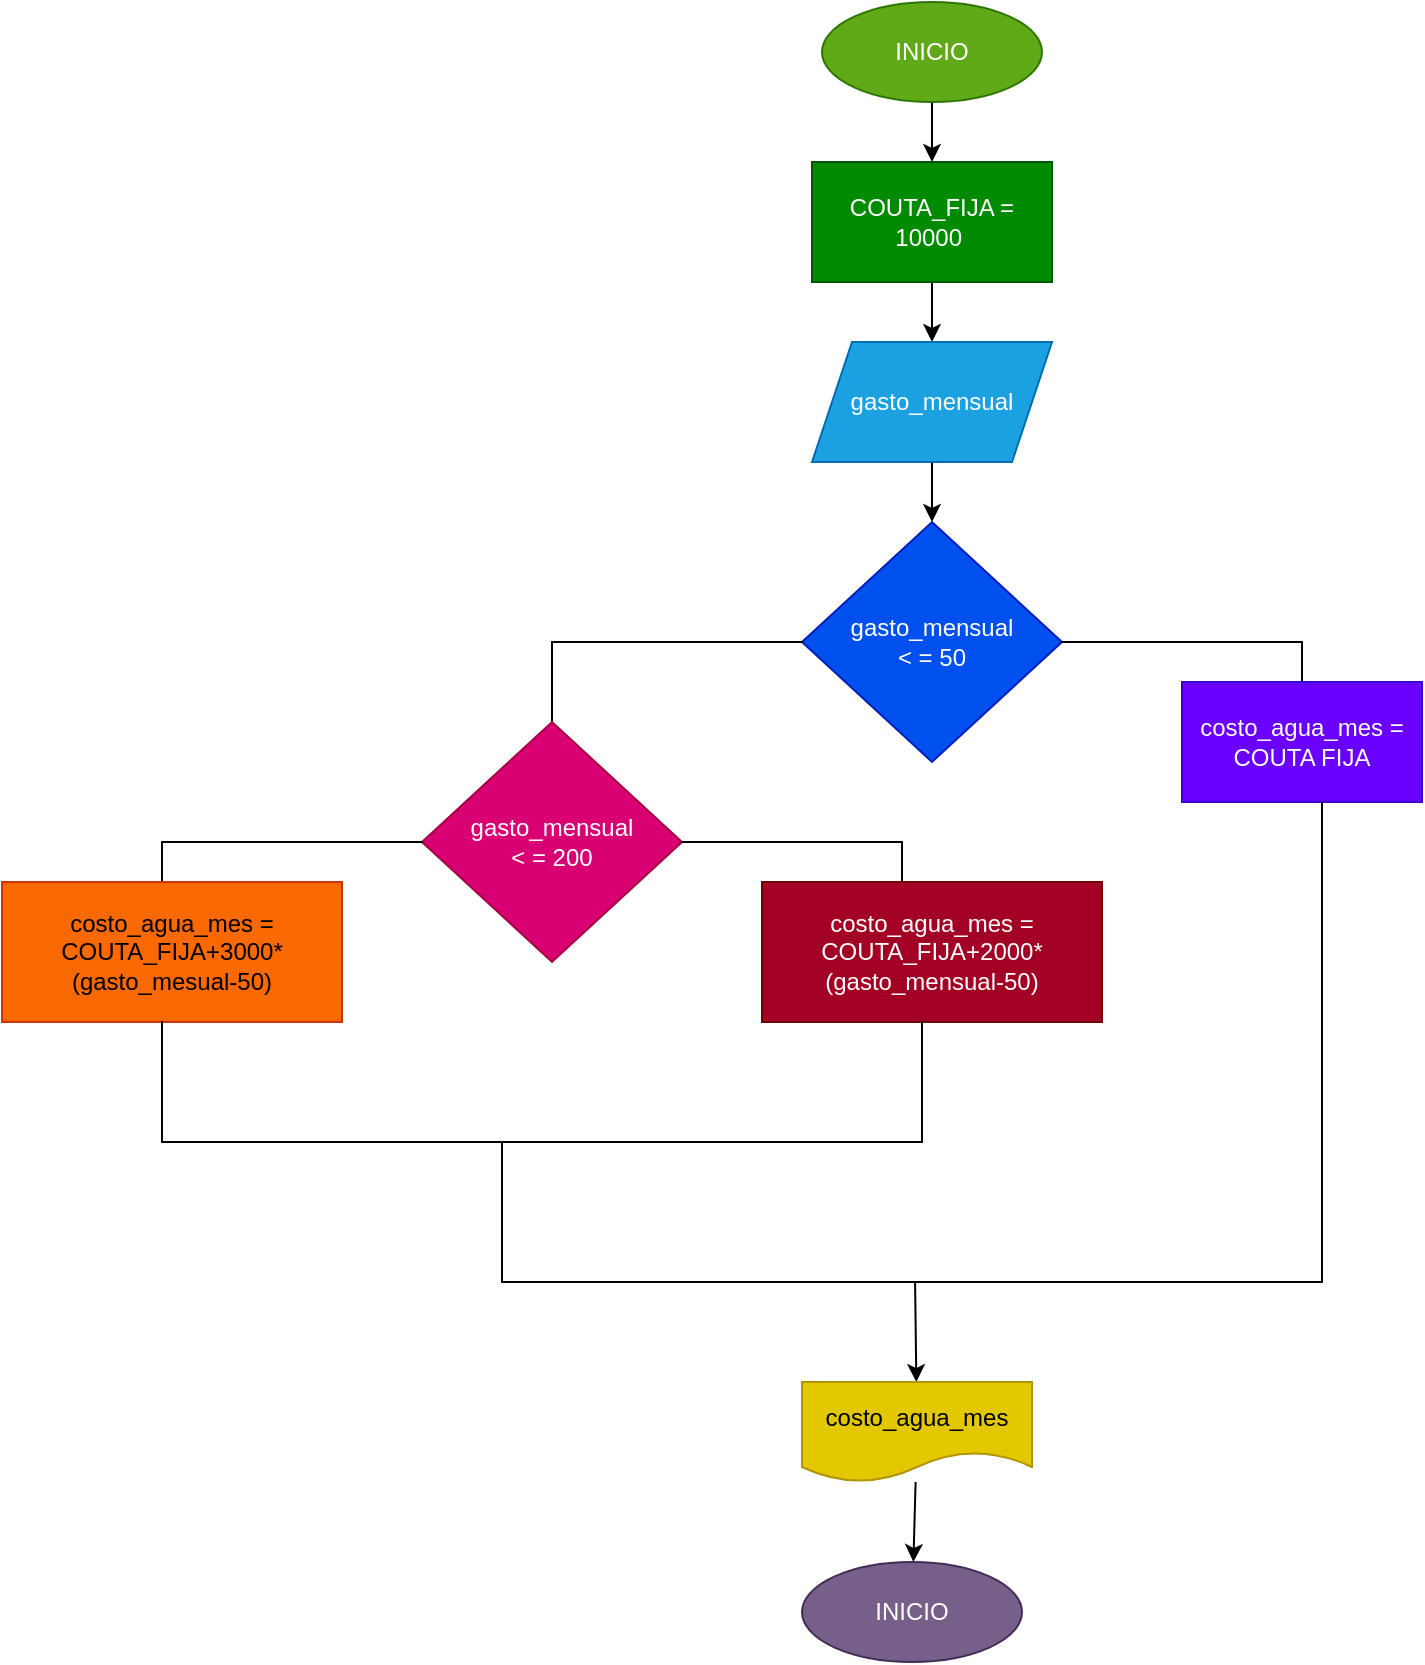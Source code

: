 <mxfile>
    <diagram id="M7iVXUw6QS7LhcD568ym" name="Página-1">
        <mxGraphModel dx="2269" dy="411" grid="1" gridSize="10" guides="1" tooltips="1" connect="1" arrows="1" fold="1" page="1" pageScale="1" pageWidth="1654" pageHeight="2336" math="0" shadow="0">
            <root>
                <mxCell id="0"/>
                <mxCell id="1" parent="0"/>
                <mxCell id="5" value="" style="edgeStyle=none;html=1;" edge="1" parent="1" source="3" target="4">
                    <mxGeometry relative="1" as="geometry"/>
                </mxCell>
                <mxCell id="3" value="INICIO" style="ellipse;whiteSpace=wrap;html=1;fillColor=#60a917;fontColor=#ffffff;strokeColor=#2D7600;" vertex="1" parent="1">
                    <mxGeometry x="370" y="80" width="110" height="50" as="geometry"/>
                </mxCell>
                <mxCell id="7" value="" style="edgeStyle=none;html=1;" edge="1" parent="1" source="4" target="6">
                    <mxGeometry relative="1" as="geometry"/>
                </mxCell>
                <mxCell id="4" value="COUTA_FIJA = 10000&amp;nbsp;" style="rounded=0;whiteSpace=wrap;html=1;fillColor=#008a00;fontColor=#ffffff;strokeColor=#005700;" vertex="1" parent="1">
                    <mxGeometry x="365" y="160" width="120" height="60" as="geometry"/>
                </mxCell>
                <mxCell id="9" value="" style="edgeStyle=none;html=1;" edge="1" parent="1" source="6" target="8">
                    <mxGeometry relative="1" as="geometry"/>
                </mxCell>
                <mxCell id="6" value="gasto_mensual" style="shape=parallelogram;perimeter=parallelogramPerimeter;whiteSpace=wrap;html=1;fixedSize=1;rounded=0;fillColor=#1ba1e2;fontColor=#ffffff;strokeColor=#006EAF;" vertex="1" parent="1">
                    <mxGeometry x="365" y="250" width="120" height="60" as="geometry"/>
                </mxCell>
                <mxCell id="8" value="gasto_mensual&lt;br&gt;&amp;lt; = 50&lt;br&gt;" style="rhombus;whiteSpace=wrap;html=1;rounded=0;fillColor=#0050ef;fontColor=#ffffff;strokeColor=#001DBC;" vertex="1" parent="1">
                    <mxGeometry x="360" y="340" width="130" height="120" as="geometry"/>
                </mxCell>
                <mxCell id="10" value="" style="shape=partialRectangle;whiteSpace=wrap;html=1;bottom=0;right=0;fillColor=none;direction=south;" vertex="1" parent="1">
                    <mxGeometry x="490" y="400" width="120" height="20" as="geometry"/>
                </mxCell>
                <mxCell id="12" value="costo_agua_mes =&lt;br&gt;COUTA FIJA" style="rounded=0;whiteSpace=wrap;html=1;fillColor=#6a00ff;fontColor=#ffffff;strokeColor=#3700CC;" vertex="1" parent="1">
                    <mxGeometry x="550" y="420" width="120" height="60" as="geometry"/>
                </mxCell>
                <mxCell id="13" value="" style="shape=partialRectangle;whiteSpace=wrap;html=1;bottom=0;right=0;fillColor=none;" vertex="1" parent="1">
                    <mxGeometry x="235" y="400" width="125" height="40" as="geometry"/>
                </mxCell>
                <mxCell id="14" value="gasto_mensual&lt;br&gt;&amp;lt; = 200" style="rhombus;whiteSpace=wrap;html=1;rounded=0;fillColor=#d80073;fontColor=#ffffff;strokeColor=#A50040;" vertex="1" parent="1">
                    <mxGeometry x="170" y="440" width="130" height="120" as="geometry"/>
                </mxCell>
                <mxCell id="15" value="" style="shape=partialRectangle;whiteSpace=wrap;html=1;bottom=0;right=0;fillColor=none;direction=south;" vertex="1" parent="1">
                    <mxGeometry x="300" y="500" width="110" height="20" as="geometry"/>
                </mxCell>
                <mxCell id="16" value="costo_agua_mes =&lt;br&gt;COUTA_FIJA+2000*&lt;br&gt;(gasto_mensual-50)" style="rounded=0;whiteSpace=wrap;html=1;fillColor=#a20025;fontColor=#ffffff;strokeColor=#6F0000;" vertex="1" parent="1">
                    <mxGeometry x="340" y="520" width="170" height="70" as="geometry"/>
                </mxCell>
                <mxCell id="17" value="" style="shape=partialRectangle;whiteSpace=wrap;html=1;bottom=0;right=0;fillColor=none;" vertex="1" parent="1">
                    <mxGeometry x="40" y="500" width="130" height="20" as="geometry"/>
                </mxCell>
                <mxCell id="18" value="costo_agua_mes =&lt;br&gt;COUTA_FIJA+3000*&lt;br&gt;(gasto_mesual-50)" style="rounded=0;whiteSpace=wrap;html=1;fillColor=#fa6800;fontColor=#000000;strokeColor=#C73500;" vertex="1" parent="1">
                    <mxGeometry x="-40" y="520" width="170" height="70" as="geometry"/>
                </mxCell>
                <mxCell id="19" value="" style="shape=partialRectangle;whiteSpace=wrap;html=1;bottom=1;right=1;left=1;top=0;fillColor=none;routingCenterX=-0.5;" vertex="1" parent="1">
                    <mxGeometry x="40" y="590" width="380" height="60" as="geometry"/>
                </mxCell>
                <mxCell id="23" value="" style="edgeStyle=none;html=1;" edge="1" parent="1" source="20" target="22">
                    <mxGeometry relative="1" as="geometry"/>
                </mxCell>
                <mxCell id="20" value="" style="shape=partialRectangle;whiteSpace=wrap;html=1;bottom=0;right=0;fillColor=none;direction=west;" vertex="1" parent="1">
                    <mxGeometry x="210" y="480" width="410" height="240" as="geometry"/>
                </mxCell>
                <mxCell id="21" value="" style="shape=partialRectangle;whiteSpace=wrap;html=1;bottom=0;right=0;fillColor=none;" vertex="1" parent="1">
                    <mxGeometry x="210" y="650" width="120" height="70" as="geometry"/>
                </mxCell>
                <mxCell id="27" value="" style="edgeStyle=none;html=1;" edge="1" parent="1" source="22" target="26">
                    <mxGeometry relative="1" as="geometry"/>
                </mxCell>
                <mxCell id="22" value="costo_agua_mes" style="shape=document;whiteSpace=wrap;html=1;boundedLbl=1;fillColor=#e3c800;fontColor=#000000;strokeColor=#B09500;" vertex="1" parent="1">
                    <mxGeometry x="360" y="770" width="115" height="50" as="geometry"/>
                </mxCell>
                <mxCell id="26" value="INICIO" style="ellipse;whiteSpace=wrap;html=1;fillColor=#76608a;fontColor=#ffffff;strokeColor=#432D57;" vertex="1" parent="1">
                    <mxGeometry x="360" y="860" width="110" height="50" as="geometry"/>
                </mxCell>
            </root>
        </mxGraphModel>
    </diagram>
</mxfile>